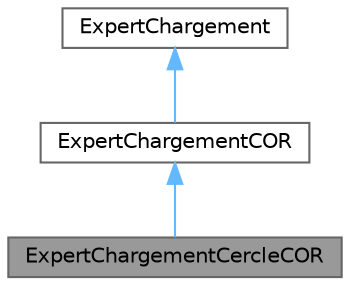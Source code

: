 digraph "ExpertChargementCercleCOR"
{
 // LATEX_PDF_SIZE
  bgcolor="transparent";
  edge [fontname=Helvetica,fontsize=10,labelfontname=Helvetica,labelfontsize=10];
  node [fontname=Helvetica,fontsize=10,shape=box,height=0.2,width=0.4];
  Node1 [label="ExpertChargementCercleCOR",height=0.2,width=0.4,color="gray40", fillcolor="grey60", style="filled", fontcolor="black",tooltip="Classe ExpertChargementCercleCOR."];
  Node2 -> Node1 [dir="back",color="steelblue1",style="solid"];
  Node2 [label="ExpertChargementCOR",height=0.2,width=0.4,color="gray40", fillcolor="white", style="filled",URL="$class_expert_chargement_c_o_r.html",tooltip="Classe ExpertChargementCOR."];
  Node3 -> Node2 [dir="back",color="steelblue1",style="solid"];
  Node3 [label="ExpertChargement",height=0.2,width=0.4,color="gray40", fillcolor="white", style="filled",URL="$class_expert_chargement.html",tooltip="Classe abstraite qui sert à résoudre le problème de la ligne lue."];
}
